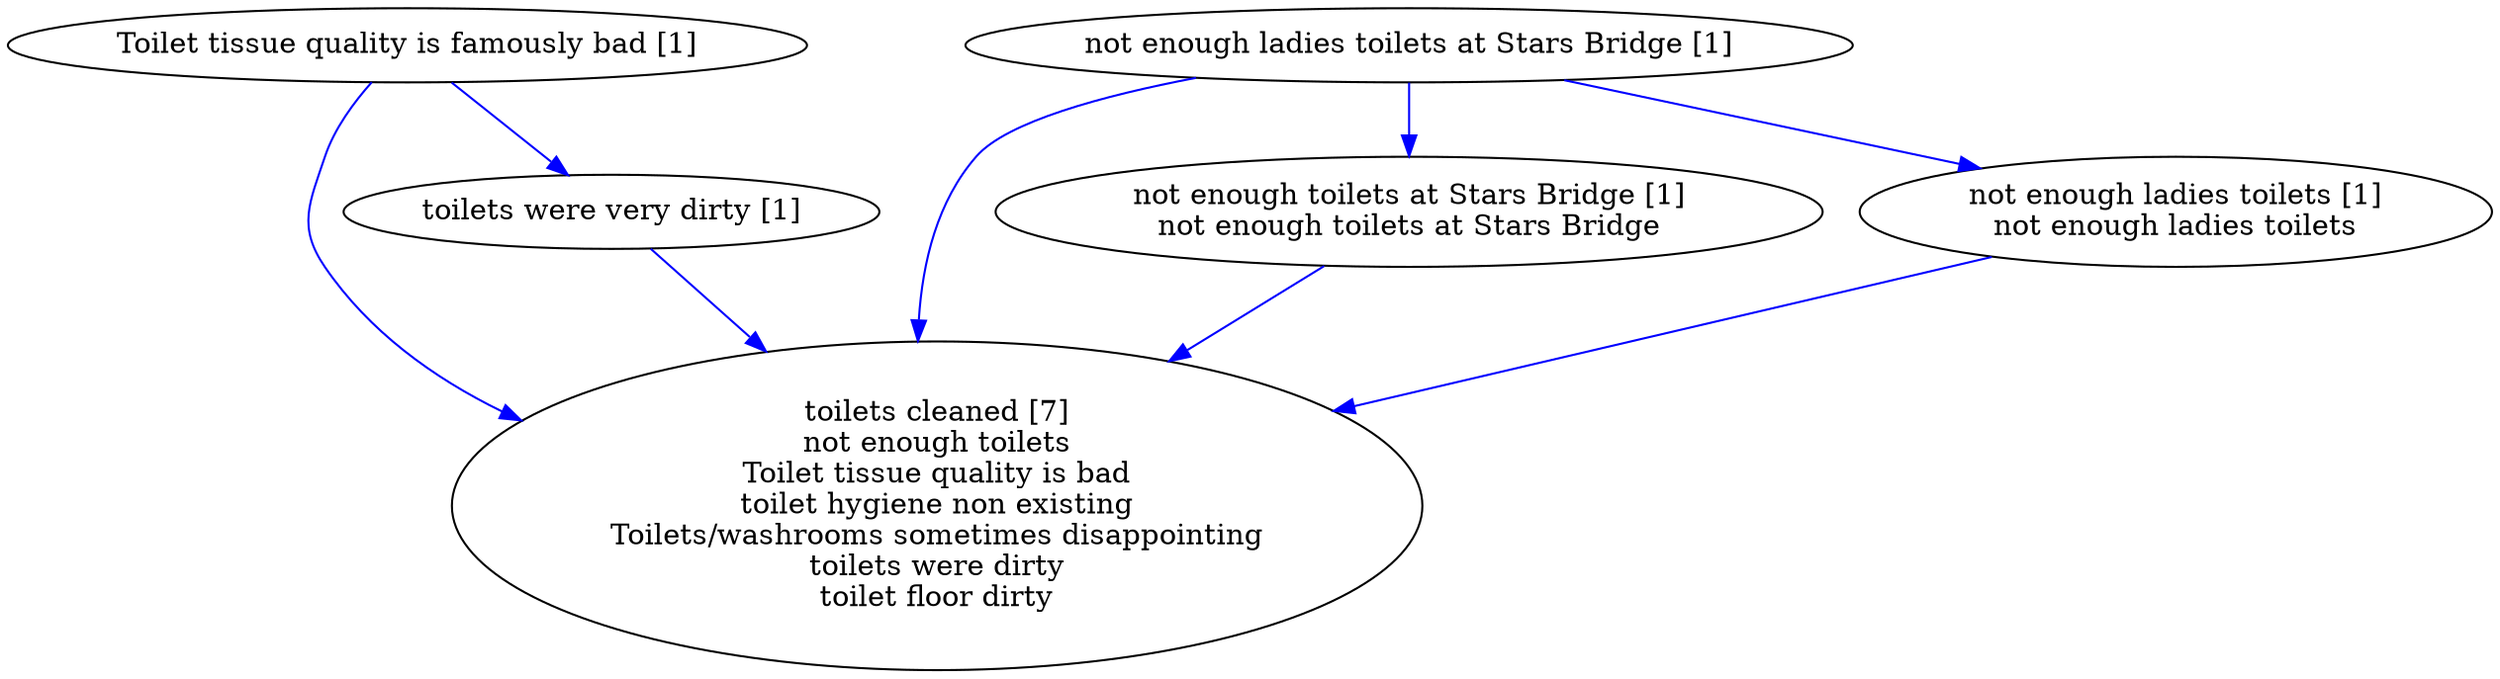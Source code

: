 digraph collapsedGraph {
"toilets cleaned [7]\nnot enough toilets\nToilet tissue quality is bad\ntoilet hygiene non existing\nToilets/washrooms sometimes disappointing\ntoilets were dirty\ntoilet floor dirty""Toilet tissue quality is famously bad [1]""not enough ladies toilets at Stars Bridge [1]""not enough toilets at Stars Bridge [1]\nnot enough toilets at Stars Bridge""not enough ladies toilets [1]\nnot enough ladies toilets""toilets were very dirty [1]""Toilet tissue quality is famously bad [1]" -> "toilets cleaned [7]\nnot enough toilets\nToilet tissue quality is bad\ntoilet hygiene non existing\nToilets/washrooms sometimes disappointing\ntoilets were dirty\ntoilet floor dirty" [color=blue]
"not enough ladies toilets at Stars Bridge [1]" -> "toilets cleaned [7]\nnot enough toilets\nToilet tissue quality is bad\ntoilet hygiene non existing\nToilets/washrooms sometimes disappointing\ntoilets were dirty\ntoilet floor dirty" [color=blue]
"not enough ladies toilets [1]\nnot enough ladies toilets" -> "toilets cleaned [7]\nnot enough toilets\nToilet tissue quality is bad\ntoilet hygiene non existing\nToilets/washrooms sometimes disappointing\ntoilets were dirty\ntoilet floor dirty" [color=blue]
"toilets were very dirty [1]" -> "toilets cleaned [7]\nnot enough toilets\nToilet tissue quality is bad\ntoilet hygiene non existing\nToilets/washrooms sometimes disappointing\ntoilets were dirty\ntoilet floor dirty" [color=blue]
"Toilet tissue quality is famously bad [1]" -> "toilets were very dirty [1]" [color=blue]
"not enough toilets at Stars Bridge [1]\nnot enough toilets at Stars Bridge" -> "toilets cleaned [7]\nnot enough toilets\nToilet tissue quality is bad\ntoilet hygiene non existing\nToilets/washrooms sometimes disappointing\ntoilets were dirty\ntoilet floor dirty" [color=blue]
"not enough ladies toilets at Stars Bridge [1]" -> "not enough toilets at Stars Bridge [1]\nnot enough toilets at Stars Bridge" [color=blue]
"not enough ladies toilets at Stars Bridge [1]" -> "not enough ladies toilets [1]\nnot enough ladies toilets" [color=blue]
}